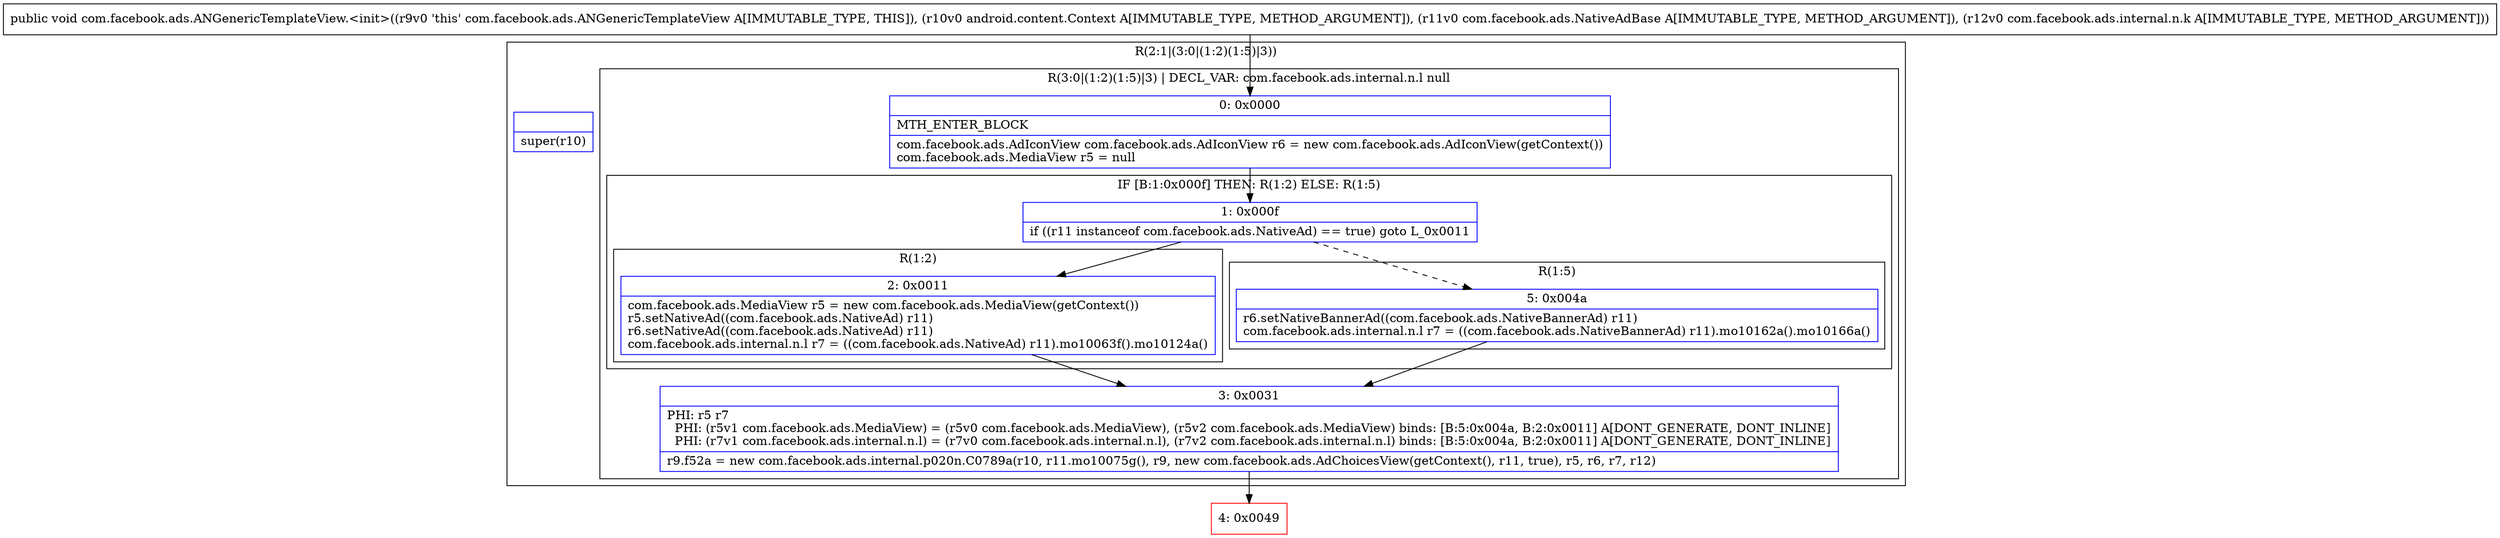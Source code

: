 digraph "CFG forcom.facebook.ads.ANGenericTemplateView.\<init\>(Landroid\/content\/Context;Lcom\/facebook\/ads\/NativeAdBase;Lcom\/facebook\/ads\/internal\/n\/k;)V" {
subgraph cluster_Region_1002554467 {
label = "R(2:1|(3:0|(1:2)(1:5)|3))";
node [shape=record,color=blue];
Node_InsnContainer_440828203 [shape=record,label="{|super(r10)\l}"];
subgraph cluster_Region_595608788 {
label = "R(3:0|(1:2)(1:5)|3) | DECL_VAR: com.facebook.ads.internal.n.l null\l";
node [shape=record,color=blue];
Node_0 [shape=record,label="{0\:\ 0x0000|MTH_ENTER_BLOCK\l|com.facebook.ads.AdIconView com.facebook.ads.AdIconView r6 = new com.facebook.ads.AdIconView(getContext())\lcom.facebook.ads.MediaView r5 = null\l}"];
subgraph cluster_IfRegion_1081331212 {
label = "IF [B:1:0x000f] THEN: R(1:2) ELSE: R(1:5)";
node [shape=record,color=blue];
Node_1 [shape=record,label="{1\:\ 0x000f|if ((r11 instanceof com.facebook.ads.NativeAd) == true) goto L_0x0011\l}"];
subgraph cluster_Region_1886733132 {
label = "R(1:2)";
node [shape=record,color=blue];
Node_2 [shape=record,label="{2\:\ 0x0011|com.facebook.ads.MediaView r5 = new com.facebook.ads.MediaView(getContext())\lr5.setNativeAd((com.facebook.ads.NativeAd) r11)\lr6.setNativeAd((com.facebook.ads.NativeAd) r11)\lcom.facebook.ads.internal.n.l r7 = ((com.facebook.ads.NativeAd) r11).mo10063f().mo10124a()\l}"];
}
subgraph cluster_Region_1345902781 {
label = "R(1:5)";
node [shape=record,color=blue];
Node_5 [shape=record,label="{5\:\ 0x004a|r6.setNativeBannerAd((com.facebook.ads.NativeBannerAd) r11)\lcom.facebook.ads.internal.n.l r7 = ((com.facebook.ads.NativeBannerAd) r11).mo10162a().mo10166a()\l}"];
}
}
Node_3 [shape=record,label="{3\:\ 0x0031|PHI: r5 r7 \l  PHI: (r5v1 com.facebook.ads.MediaView) = (r5v0 com.facebook.ads.MediaView), (r5v2 com.facebook.ads.MediaView) binds: [B:5:0x004a, B:2:0x0011] A[DONT_GENERATE, DONT_INLINE]\l  PHI: (r7v1 com.facebook.ads.internal.n.l) = (r7v0 com.facebook.ads.internal.n.l), (r7v2 com.facebook.ads.internal.n.l) binds: [B:5:0x004a, B:2:0x0011] A[DONT_GENERATE, DONT_INLINE]\l|r9.f52a = new com.facebook.ads.internal.p020n.C0789a(r10, r11.mo10075g(), r9, new com.facebook.ads.AdChoicesView(getContext(), r11, true), r5, r6, r7, r12)\l}"];
}
}
Node_4 [shape=record,color=red,label="{4\:\ 0x0049}"];
MethodNode[shape=record,label="{public void com.facebook.ads.ANGenericTemplateView.\<init\>((r9v0 'this' com.facebook.ads.ANGenericTemplateView A[IMMUTABLE_TYPE, THIS]), (r10v0 android.content.Context A[IMMUTABLE_TYPE, METHOD_ARGUMENT]), (r11v0 com.facebook.ads.NativeAdBase A[IMMUTABLE_TYPE, METHOD_ARGUMENT]), (r12v0 com.facebook.ads.internal.n.k A[IMMUTABLE_TYPE, METHOD_ARGUMENT])) }"];
MethodNode -> Node_0;
Node_0 -> Node_1;
Node_1 -> Node_2;
Node_1 -> Node_5[style=dashed];
Node_2 -> Node_3;
Node_5 -> Node_3;
Node_3 -> Node_4;
}

